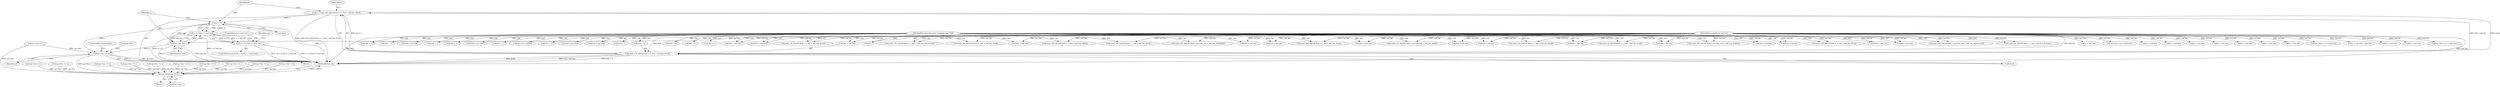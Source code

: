 digraph "0_radare2_52b1526443c1f433087928291d1c3d37a5600515@integer" {
"1000715" [label="(Call,n = read_u32_leb128 (buf + 1, buf + buf_len, &val))"];
"1000717" [label="(Call,read_u32_leb128 (buf + 1, buf + buf_len, &val))"];
"1000102" [label="(MethodParameterIn,const unsigned char *buf)"];
"1000103" [label="(MethodParameterIn,int buf_len)"];
"1000729" [label="(Call,n > 0)"];
"1000728" [label="(Call,n > 0 && n < buf_len)"];
"1000727" [label="(Call,!(n > 0 && n < buf_len))"];
"1000732" [label="(Call,n < buf_len)"];
"1000746" [label="(Call,op->len += n)"];
"1001053" [label="(Return,return op->len;)"];
"1000830" [label="(Call,op->len + n <= buf_len)"];
"1000530" [label="(Call,buf + op->len)"];
"1000660" [label="(Call,buf + op->len)"];
"1000718" [label="(Call,buf + 1)"];
"1000913" [label="(Call,buf + 1)"];
"1000454" [label="(Call,buf + buf_len)"];
"1000965" [label="(Call,op->len += n)"];
"1000897" [label="(Call,op->len += n)"];
"1001035" [label="(Call,n < buf_len)"];
"1000105" [label="(Call,op->len = 1)"];
"1000402" [label="(Call,buf + buf_len)"];
"1000729" [label="(Call,n > 0)"];
"1000984" [label="(Call,buf + buf_len)"];
"1000738" [label="(Identifier,op)"];
"1000427" [label="(Call,op->len += n)"];
"1000514" [label="(Call,op->len + n <= buf_len)"];
"1000734" [label="(Identifier,buf_len)"];
"1000814" [label="(Call,buf + op->len)"];
"1000916" [label="(Call,buf + buf_len)"];
"1000659" [label="(Call,read_u32_leb128 (buf + op->len, buf + buf_len, &reserved))"];
"1000931" [label="(Call,op->len += n)"];
"1000787" [label="(Call,read_u32_leb128 (buf + 1, buf + buf_len, &flag))"];
"1001045" [label="(Call,op->len += n)"];
"1000791" [label="(Call,buf + buf_len)"];
"1000912" [label="(Call,read_i32_leb128 (buf + 1, buf + buf_len, &val))"];
"1000732" [label="(Call,n < buf_len)"];
"1000306" [label="(Call,n < buf_len)"];
"1000788" [label="(Call,buf + 1)"];
"1000633" [label="(Call,read_u32_leb128 (buf + 1, buf + buf_len, &val))"];
"1000529" [label="(Call,read_u32_leb128 (buf + op->len, buf + buf_len, &def))"];
"1000500" [label="(Call,buf + op->len)"];
"1000291" [label="(Call,read_i32_leb128 (buf + 1, buf + buf_len, &val))"];
"1000731" [label="(Literal,0)"];
"1000721" [label="(Call,buf + buf_len)"];
"1000381" [label="(Call,op->len += n)"];
"1000813" [label="(Call,read_u32_leb128 (buf + op->len, buf + buf_len, &offset))"];
"1000554" [label="(Call,op->len += n)"];
"1000451" [label="(Call,buf + 1)"];
"1000981" [label="(Call,buf + 1)"];
"1000398" [label="(Call,read_u32_leb128 (buf + 1, buf + buf_len, &val))"];
"1000637" [label="(Call,buf + buf_len)"];
"1000947" [label="(Call,buf + 1)"];
"1000450" [label="(Call,read_u32_leb128 (buf + 1, buf + buf_len, &count))"];
"1000728" [label="(Call,n > 0 && n < buf_len)"];
"1000709" [label="(Block,)"];
"1000110" [label="(Call,op->op = buf[0])"];
"1000499" [label="(Call,read_u32_leb128 (buf + op->len, buf + buf_len, &table[i]))"];
"1000880" [label="(Call,n < buf_len)"];
"1000961" [label="(Call,n < buf_len)"];
"1000995" [label="(Call,n < buf_len)"];
"1000869" [label="(Call,buf + buf_len)"];
"1000717" [label="(Call,read_u32_leb128 (buf + 1, buf + buf_len, &val))"];
"1000715" [label="(Call,n = read_u32_leb128 (buf + 1, buf + buf_len, &val))"];
"1000727" [label="(Call,!(n > 0 && n < buf_len))"];
"1000465" [label="(Call,n < buf_len)"];
"1000726" [label="(ControlStructure,if (!(n > 0 && n < buf_len)))"];
"1000665" [label="(Call,buf + buf_len)"];
"1000865" [label="(Call,read_u32_leb128 (buf + 1, buf + buf_len, &reserved))"];
"1000698" [label="(Call,op->len += n)"];
"1000946" [label="(Call,read_i64_leb128 (buf + 1, buf + buf_len, &val))"];
"1000295" [label="(Call,buf + buf_len)"];
"1000648" [label="(Call,n < buf_len)"];
"1000751" [label="(ControlStructure,break;)"];
"1000735" [label="(ControlStructure,goto err;)"];
"1000292" [label="(Call,buf + 1)"];
"1000802" [label="(Call,n < buf_len)"];
"1001020" [label="(Call,read_u64_leb128 (buf + 1, buf + buf_len, &val))"];
"1000746" [label="(Call,op->len += n)"];
"1000750" [label="(Identifier,n)"];
"1000535" [label="(Call,buf + buf_len)"];
"1001024" [label="(Call,buf + buf_len)"];
"1000733" [label="(Identifier,n)"];
"1001021" [label="(Call,buf + 1)"];
"1000505" [label="(Call,buf + buf_len)"];
"1000866" [label="(Call,buf + 1)"];
"1000676" [label="(Call,op->len + n <= buf_len)"];
"1001073" [label="(MethodReturn,int)"];
"1000724" [label="(Call,&val)"];
"1000849" [label="(Call,op->len += n)"];
"1000634" [label="(Call,buf + 1)"];
"1000546" [label="(Call,n + op->len < buf_len)"];
"1000730" [label="(Identifier,n)"];
"1001005" [label="(Call,op->len += n)"];
"1000103" [label="(MethodParameterIn,int buf_len)"];
"1000980" [label="(Call,read_u32_leb128 (buf + 1, buf + buf_len, &val))"];
"1000399" [label="(Call,buf + 1)"];
"1000413" [label="(Call,n < buf_len)"];
"1000104" [label="(Block,)"];
"1000102" [label="(MethodParameterIn,const unsigned char *buf)"];
"1000747" [label="(Call,op->len)"];
"1000819" [label="(Call,buf + buf_len)"];
"1001053" [label="(Return,return op->len;)"];
"1001054" [label="(Call,op->len)"];
"1000927" [label="(Call,n < buf_len)"];
"1000950" [label="(Call,buf + buf_len)"];
"1000716" [label="(Identifier,n)"];
"1000715" -> "1000709"  [label="AST: "];
"1000715" -> "1000717"  [label="CFG: "];
"1000716" -> "1000715"  [label="AST: "];
"1000717" -> "1000715"  [label="AST: "];
"1000730" -> "1000715"  [label="CFG: "];
"1000715" -> "1001073"  [label="DDG: read_u32_leb128 (buf + 1, buf + buf_len, &val)"];
"1000717" -> "1000715"  [label="DDG: buf + 1"];
"1000717" -> "1000715"  [label="DDG: buf + buf_len"];
"1000717" -> "1000715"  [label="DDG: &val"];
"1000715" -> "1000729"  [label="DDG: n"];
"1000717" -> "1000724"  [label="CFG: "];
"1000718" -> "1000717"  [label="AST: "];
"1000721" -> "1000717"  [label="AST: "];
"1000724" -> "1000717"  [label="AST: "];
"1000717" -> "1001073"  [label="DDG: &val"];
"1000717" -> "1001073"  [label="DDG: buf + buf_len"];
"1000717" -> "1001073"  [label="DDG: buf + 1"];
"1000102" -> "1000717"  [label="DDG: buf"];
"1000103" -> "1000717"  [label="DDG: buf_len"];
"1000102" -> "1000100"  [label="AST: "];
"1000102" -> "1001073"  [label="DDG: buf"];
"1000102" -> "1000110"  [label="DDG: buf"];
"1000102" -> "1000291"  [label="DDG: buf"];
"1000102" -> "1000292"  [label="DDG: buf"];
"1000102" -> "1000295"  [label="DDG: buf"];
"1000102" -> "1000398"  [label="DDG: buf"];
"1000102" -> "1000399"  [label="DDG: buf"];
"1000102" -> "1000402"  [label="DDG: buf"];
"1000102" -> "1000450"  [label="DDG: buf"];
"1000102" -> "1000451"  [label="DDG: buf"];
"1000102" -> "1000454"  [label="DDG: buf"];
"1000102" -> "1000499"  [label="DDG: buf"];
"1000102" -> "1000500"  [label="DDG: buf"];
"1000102" -> "1000505"  [label="DDG: buf"];
"1000102" -> "1000529"  [label="DDG: buf"];
"1000102" -> "1000530"  [label="DDG: buf"];
"1000102" -> "1000535"  [label="DDG: buf"];
"1000102" -> "1000633"  [label="DDG: buf"];
"1000102" -> "1000634"  [label="DDG: buf"];
"1000102" -> "1000637"  [label="DDG: buf"];
"1000102" -> "1000659"  [label="DDG: buf"];
"1000102" -> "1000660"  [label="DDG: buf"];
"1000102" -> "1000665"  [label="DDG: buf"];
"1000102" -> "1000718"  [label="DDG: buf"];
"1000102" -> "1000721"  [label="DDG: buf"];
"1000102" -> "1000787"  [label="DDG: buf"];
"1000102" -> "1000788"  [label="DDG: buf"];
"1000102" -> "1000791"  [label="DDG: buf"];
"1000102" -> "1000813"  [label="DDG: buf"];
"1000102" -> "1000814"  [label="DDG: buf"];
"1000102" -> "1000819"  [label="DDG: buf"];
"1000102" -> "1000865"  [label="DDG: buf"];
"1000102" -> "1000866"  [label="DDG: buf"];
"1000102" -> "1000869"  [label="DDG: buf"];
"1000102" -> "1000912"  [label="DDG: buf"];
"1000102" -> "1000913"  [label="DDG: buf"];
"1000102" -> "1000916"  [label="DDG: buf"];
"1000102" -> "1000946"  [label="DDG: buf"];
"1000102" -> "1000947"  [label="DDG: buf"];
"1000102" -> "1000950"  [label="DDG: buf"];
"1000102" -> "1000980"  [label="DDG: buf"];
"1000102" -> "1000981"  [label="DDG: buf"];
"1000102" -> "1000984"  [label="DDG: buf"];
"1000102" -> "1001020"  [label="DDG: buf"];
"1000102" -> "1001021"  [label="DDG: buf"];
"1000102" -> "1001024"  [label="DDG: buf"];
"1000103" -> "1000100"  [label="AST: "];
"1000103" -> "1001073"  [label="DDG: buf_len"];
"1000103" -> "1000291"  [label="DDG: buf_len"];
"1000103" -> "1000295"  [label="DDG: buf_len"];
"1000103" -> "1000306"  [label="DDG: buf_len"];
"1000103" -> "1000398"  [label="DDG: buf_len"];
"1000103" -> "1000402"  [label="DDG: buf_len"];
"1000103" -> "1000413"  [label="DDG: buf_len"];
"1000103" -> "1000450"  [label="DDG: buf_len"];
"1000103" -> "1000454"  [label="DDG: buf_len"];
"1000103" -> "1000465"  [label="DDG: buf_len"];
"1000103" -> "1000499"  [label="DDG: buf_len"];
"1000103" -> "1000505"  [label="DDG: buf_len"];
"1000103" -> "1000514"  [label="DDG: buf_len"];
"1000103" -> "1000529"  [label="DDG: buf_len"];
"1000103" -> "1000535"  [label="DDG: buf_len"];
"1000103" -> "1000546"  [label="DDG: buf_len"];
"1000103" -> "1000633"  [label="DDG: buf_len"];
"1000103" -> "1000637"  [label="DDG: buf_len"];
"1000103" -> "1000648"  [label="DDG: buf_len"];
"1000103" -> "1000659"  [label="DDG: buf_len"];
"1000103" -> "1000665"  [label="DDG: buf_len"];
"1000103" -> "1000676"  [label="DDG: buf_len"];
"1000103" -> "1000721"  [label="DDG: buf_len"];
"1000103" -> "1000732"  [label="DDG: buf_len"];
"1000103" -> "1000787"  [label="DDG: buf_len"];
"1000103" -> "1000791"  [label="DDG: buf_len"];
"1000103" -> "1000802"  [label="DDG: buf_len"];
"1000103" -> "1000813"  [label="DDG: buf_len"];
"1000103" -> "1000819"  [label="DDG: buf_len"];
"1000103" -> "1000830"  [label="DDG: buf_len"];
"1000103" -> "1000865"  [label="DDG: buf_len"];
"1000103" -> "1000869"  [label="DDG: buf_len"];
"1000103" -> "1000880"  [label="DDG: buf_len"];
"1000103" -> "1000912"  [label="DDG: buf_len"];
"1000103" -> "1000916"  [label="DDG: buf_len"];
"1000103" -> "1000927"  [label="DDG: buf_len"];
"1000103" -> "1000946"  [label="DDG: buf_len"];
"1000103" -> "1000950"  [label="DDG: buf_len"];
"1000103" -> "1000961"  [label="DDG: buf_len"];
"1000103" -> "1000980"  [label="DDG: buf_len"];
"1000103" -> "1000984"  [label="DDG: buf_len"];
"1000103" -> "1000995"  [label="DDG: buf_len"];
"1000103" -> "1001020"  [label="DDG: buf_len"];
"1000103" -> "1001024"  [label="DDG: buf_len"];
"1000103" -> "1001035"  [label="DDG: buf_len"];
"1000729" -> "1000728"  [label="AST: "];
"1000729" -> "1000731"  [label="CFG: "];
"1000730" -> "1000729"  [label="AST: "];
"1000731" -> "1000729"  [label="AST: "];
"1000733" -> "1000729"  [label="CFG: "];
"1000728" -> "1000729"  [label="CFG: "];
"1000729" -> "1001073"  [label="DDG: n"];
"1000729" -> "1000728"  [label="DDG: n"];
"1000729" -> "1000728"  [label="DDG: 0"];
"1000729" -> "1000732"  [label="DDG: n"];
"1000729" -> "1000746"  [label="DDG: n"];
"1000728" -> "1000727"  [label="AST: "];
"1000728" -> "1000732"  [label="CFG: "];
"1000732" -> "1000728"  [label="AST: "];
"1000727" -> "1000728"  [label="CFG: "];
"1000728" -> "1001073"  [label="DDG: n > 0"];
"1000728" -> "1001073"  [label="DDG: n < buf_len"];
"1000728" -> "1000727"  [label="DDG: n > 0"];
"1000728" -> "1000727"  [label="DDG: n < buf_len"];
"1000732" -> "1000728"  [label="DDG: n"];
"1000732" -> "1000728"  [label="DDG: buf_len"];
"1000727" -> "1000726"  [label="AST: "];
"1000735" -> "1000727"  [label="CFG: "];
"1000738" -> "1000727"  [label="CFG: "];
"1000727" -> "1001073"  [label="DDG: !(n > 0 && n < buf_len)"];
"1000727" -> "1001073"  [label="DDG: n > 0 && n < buf_len"];
"1000732" -> "1000734"  [label="CFG: "];
"1000733" -> "1000732"  [label="AST: "];
"1000734" -> "1000732"  [label="AST: "];
"1000732" -> "1001073"  [label="DDG: buf_len"];
"1000732" -> "1001073"  [label="DDG: n"];
"1000732" -> "1000746"  [label="DDG: n"];
"1000746" -> "1000709"  [label="AST: "];
"1000746" -> "1000750"  [label="CFG: "];
"1000747" -> "1000746"  [label="AST: "];
"1000750" -> "1000746"  [label="AST: "];
"1000751" -> "1000746"  [label="CFG: "];
"1000746" -> "1001073"  [label="DDG: op->len"];
"1000746" -> "1001073"  [label="DDG: n"];
"1000105" -> "1000746"  [label="DDG: op->len"];
"1000746" -> "1001053"  [label="DDG: op->len"];
"1001053" -> "1000104"  [label="AST: "];
"1001053" -> "1001054"  [label="CFG: "];
"1001054" -> "1001053"  [label="AST: "];
"1001073" -> "1001053"  [label="CFG: "];
"1001053" -> "1001073"  [label="DDG: <RET>"];
"1000427" -> "1001053"  [label="DDG: op->len"];
"1000849" -> "1001053"  [label="DDG: op->len"];
"1000897" -> "1001053"  [label="DDG: op->len"];
"1000965" -> "1001053"  [label="DDG: op->len"];
"1000381" -> "1001053"  [label="DDG: op->len"];
"1000931" -> "1001053"  [label="DDG: op->len"];
"1001005" -> "1001053"  [label="DDG: op->len"];
"1001045" -> "1001053"  [label="DDG: op->len"];
"1000105" -> "1001053"  [label="DDG: op->len"];
"1000554" -> "1001053"  [label="DDG: op->len"];
"1000698" -> "1001053"  [label="DDG: op->len"];
}
